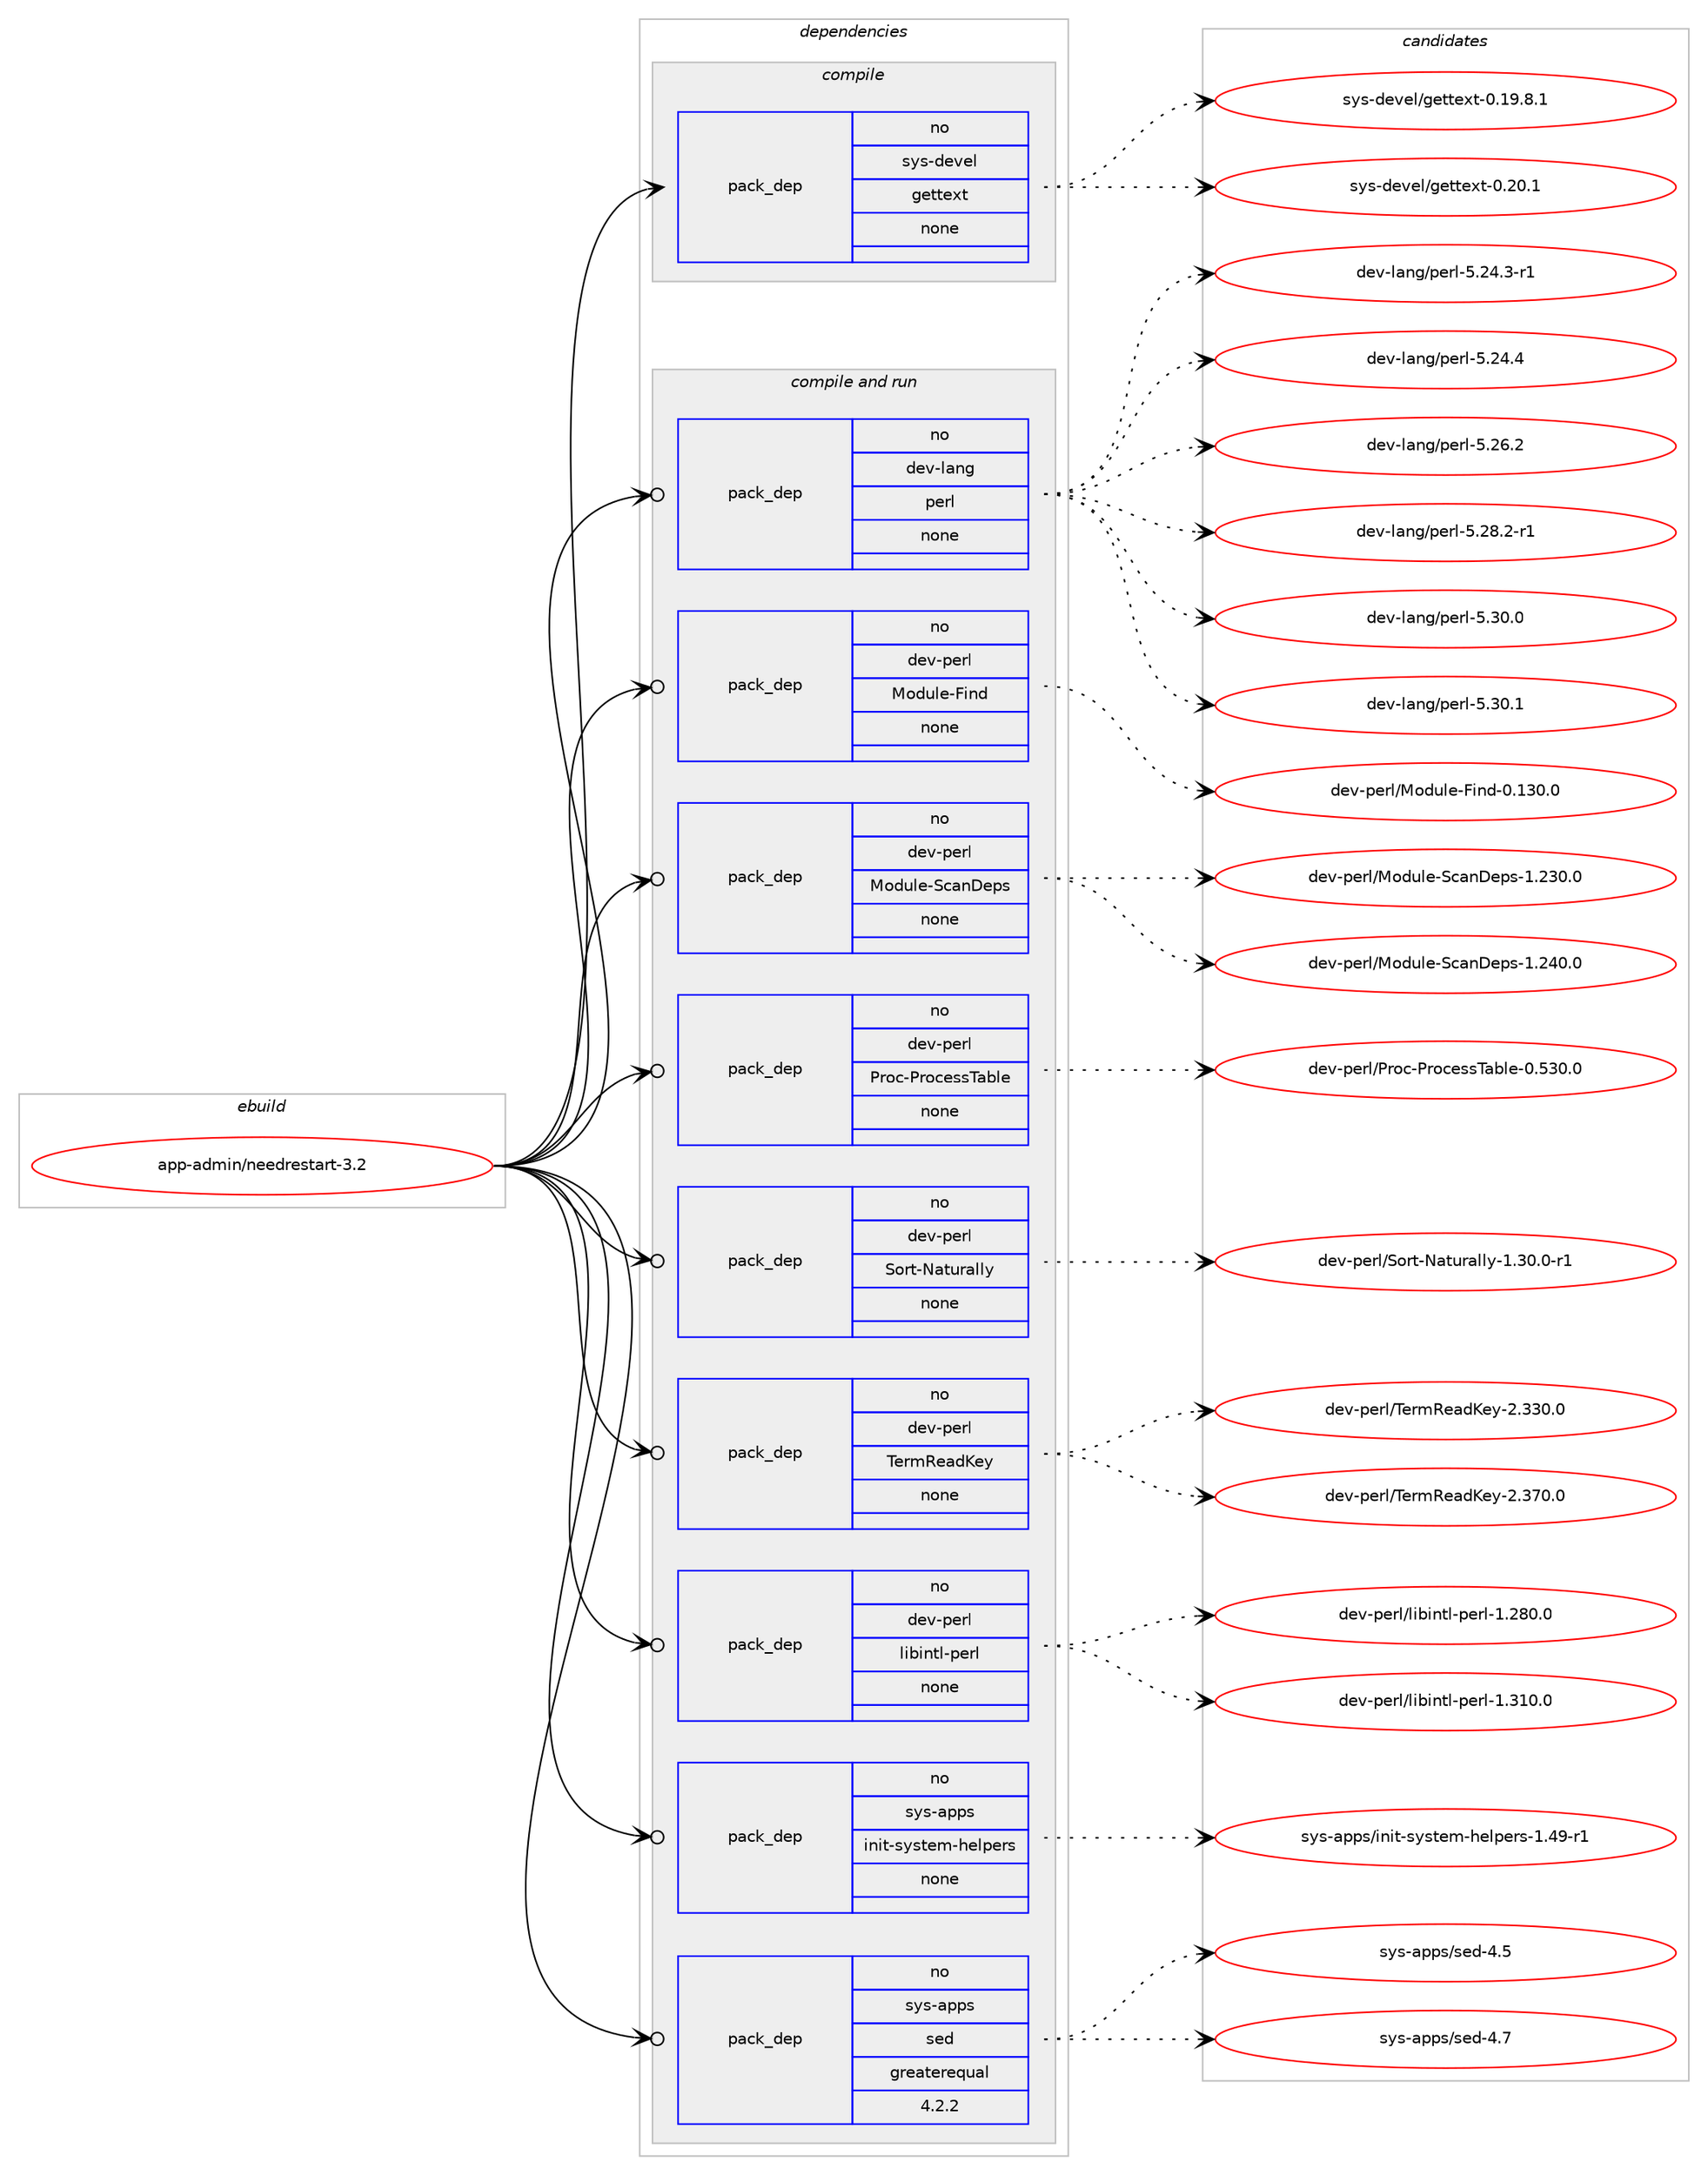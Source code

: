 digraph prolog {

# *************
# Graph options
# *************

newrank=true;
concentrate=true;
compound=true;
graph [rankdir=LR,fontname=Helvetica,fontsize=10,ranksep=1.5];#, ranksep=2.5, nodesep=0.2];
edge  [arrowhead=vee];
node  [fontname=Helvetica,fontsize=10];

# **********
# The ebuild
# **********

subgraph cluster_leftcol {
color=gray;
rank=same;
label=<<i>ebuild</i>>;
id [label="app-admin/needrestart-3.2", color=red, width=4, href="../app-admin/needrestart-3.2.svg"];
}

# ****************
# The dependencies
# ****************

subgraph cluster_midcol {
color=gray;
label=<<i>dependencies</i>>;
subgraph cluster_compile {
fillcolor="#eeeeee";
style=filled;
label=<<i>compile</i>>;
subgraph pack86 {
dependency88 [label=<<TABLE BORDER="0" CELLBORDER="1" CELLSPACING="0" CELLPADDING="4" WIDTH="220"><TR><TD ROWSPAN="6" CELLPADDING="30">pack_dep</TD></TR><TR><TD WIDTH="110">no</TD></TR><TR><TD>sys-devel</TD></TR><TR><TD>gettext</TD></TR><TR><TD>none</TD></TR><TR><TD></TD></TR></TABLE>>, shape=none, color=blue];
}
id:e -> dependency88:w [weight=20,style="solid",arrowhead="vee"];
}
subgraph cluster_compileandrun {
fillcolor="#eeeeee";
style=filled;
label=<<i>compile and run</i>>;
subgraph pack87 {
dependency89 [label=<<TABLE BORDER="0" CELLBORDER="1" CELLSPACING="0" CELLPADDING="4" WIDTH="220"><TR><TD ROWSPAN="6" CELLPADDING="30">pack_dep</TD></TR><TR><TD WIDTH="110">no</TD></TR><TR><TD>dev-lang</TD></TR><TR><TD>perl</TD></TR><TR><TD>none</TD></TR><TR><TD></TD></TR></TABLE>>, shape=none, color=blue];
}
id:e -> dependency89:w [weight=20,style="solid",arrowhead="odotvee"];
subgraph pack88 {
dependency90 [label=<<TABLE BORDER="0" CELLBORDER="1" CELLSPACING="0" CELLPADDING="4" WIDTH="220"><TR><TD ROWSPAN="6" CELLPADDING="30">pack_dep</TD></TR><TR><TD WIDTH="110">no</TD></TR><TR><TD>dev-perl</TD></TR><TR><TD>Module-Find</TD></TR><TR><TD>none</TD></TR><TR><TD></TD></TR></TABLE>>, shape=none, color=blue];
}
id:e -> dependency90:w [weight=20,style="solid",arrowhead="odotvee"];
subgraph pack89 {
dependency91 [label=<<TABLE BORDER="0" CELLBORDER="1" CELLSPACING="0" CELLPADDING="4" WIDTH="220"><TR><TD ROWSPAN="6" CELLPADDING="30">pack_dep</TD></TR><TR><TD WIDTH="110">no</TD></TR><TR><TD>dev-perl</TD></TR><TR><TD>Module-ScanDeps</TD></TR><TR><TD>none</TD></TR><TR><TD></TD></TR></TABLE>>, shape=none, color=blue];
}
id:e -> dependency91:w [weight=20,style="solid",arrowhead="odotvee"];
subgraph pack90 {
dependency92 [label=<<TABLE BORDER="0" CELLBORDER="1" CELLSPACING="0" CELLPADDING="4" WIDTH="220"><TR><TD ROWSPAN="6" CELLPADDING="30">pack_dep</TD></TR><TR><TD WIDTH="110">no</TD></TR><TR><TD>dev-perl</TD></TR><TR><TD>Proc-ProcessTable</TD></TR><TR><TD>none</TD></TR><TR><TD></TD></TR></TABLE>>, shape=none, color=blue];
}
id:e -> dependency92:w [weight=20,style="solid",arrowhead="odotvee"];
subgraph pack91 {
dependency93 [label=<<TABLE BORDER="0" CELLBORDER="1" CELLSPACING="0" CELLPADDING="4" WIDTH="220"><TR><TD ROWSPAN="6" CELLPADDING="30">pack_dep</TD></TR><TR><TD WIDTH="110">no</TD></TR><TR><TD>dev-perl</TD></TR><TR><TD>Sort-Naturally</TD></TR><TR><TD>none</TD></TR><TR><TD></TD></TR></TABLE>>, shape=none, color=blue];
}
id:e -> dependency93:w [weight=20,style="solid",arrowhead="odotvee"];
subgraph pack92 {
dependency94 [label=<<TABLE BORDER="0" CELLBORDER="1" CELLSPACING="0" CELLPADDING="4" WIDTH="220"><TR><TD ROWSPAN="6" CELLPADDING="30">pack_dep</TD></TR><TR><TD WIDTH="110">no</TD></TR><TR><TD>dev-perl</TD></TR><TR><TD>TermReadKey</TD></TR><TR><TD>none</TD></TR><TR><TD></TD></TR></TABLE>>, shape=none, color=blue];
}
id:e -> dependency94:w [weight=20,style="solid",arrowhead="odotvee"];
subgraph pack93 {
dependency95 [label=<<TABLE BORDER="0" CELLBORDER="1" CELLSPACING="0" CELLPADDING="4" WIDTH="220"><TR><TD ROWSPAN="6" CELLPADDING="30">pack_dep</TD></TR><TR><TD WIDTH="110">no</TD></TR><TR><TD>dev-perl</TD></TR><TR><TD>libintl-perl</TD></TR><TR><TD>none</TD></TR><TR><TD></TD></TR></TABLE>>, shape=none, color=blue];
}
id:e -> dependency95:w [weight=20,style="solid",arrowhead="odotvee"];
subgraph pack94 {
dependency96 [label=<<TABLE BORDER="0" CELLBORDER="1" CELLSPACING="0" CELLPADDING="4" WIDTH="220"><TR><TD ROWSPAN="6" CELLPADDING="30">pack_dep</TD></TR><TR><TD WIDTH="110">no</TD></TR><TR><TD>sys-apps</TD></TR><TR><TD>init-system-helpers</TD></TR><TR><TD>none</TD></TR><TR><TD></TD></TR></TABLE>>, shape=none, color=blue];
}
id:e -> dependency96:w [weight=20,style="solid",arrowhead="odotvee"];
subgraph pack95 {
dependency97 [label=<<TABLE BORDER="0" CELLBORDER="1" CELLSPACING="0" CELLPADDING="4" WIDTH="220"><TR><TD ROWSPAN="6" CELLPADDING="30">pack_dep</TD></TR><TR><TD WIDTH="110">no</TD></TR><TR><TD>sys-apps</TD></TR><TR><TD>sed</TD></TR><TR><TD>greaterequal</TD></TR><TR><TD>4.2.2</TD></TR></TABLE>>, shape=none, color=blue];
}
id:e -> dependency97:w [weight=20,style="solid",arrowhead="odotvee"];
}
subgraph cluster_run {
fillcolor="#eeeeee";
style=filled;
label=<<i>run</i>>;
}
}

# **************
# The candidates
# **************

subgraph cluster_choices {
rank=same;
color=gray;
label=<<i>candidates</i>>;

subgraph choice86 {
color=black;
nodesep=1;
choice1151211154510010111810110847103101116116101120116454846495746564649 [label="sys-devel/gettext-0.19.8.1", color=red, width=4,href="../sys-devel/gettext-0.19.8.1.svg"];
choice115121115451001011181011084710310111611610112011645484650484649 [label="sys-devel/gettext-0.20.1", color=red, width=4,href="../sys-devel/gettext-0.20.1.svg"];
dependency88:e -> choice1151211154510010111810110847103101116116101120116454846495746564649:w [style=dotted,weight="100"];
dependency88:e -> choice115121115451001011181011084710310111611610112011645484650484649:w [style=dotted,weight="100"];
}
subgraph choice87 {
color=black;
nodesep=1;
choice100101118451089711010347112101114108455346505246514511449 [label="dev-lang/perl-5.24.3-r1", color=red, width=4,href="../dev-lang/perl-5.24.3-r1.svg"];
choice10010111845108971101034711210111410845534650524652 [label="dev-lang/perl-5.24.4", color=red, width=4,href="../dev-lang/perl-5.24.4.svg"];
choice10010111845108971101034711210111410845534650544650 [label="dev-lang/perl-5.26.2", color=red, width=4,href="../dev-lang/perl-5.26.2.svg"];
choice100101118451089711010347112101114108455346505646504511449 [label="dev-lang/perl-5.28.2-r1", color=red, width=4,href="../dev-lang/perl-5.28.2-r1.svg"];
choice10010111845108971101034711210111410845534651484648 [label="dev-lang/perl-5.30.0", color=red, width=4,href="../dev-lang/perl-5.30.0.svg"];
choice10010111845108971101034711210111410845534651484649 [label="dev-lang/perl-5.30.1", color=red, width=4,href="../dev-lang/perl-5.30.1.svg"];
dependency89:e -> choice100101118451089711010347112101114108455346505246514511449:w [style=dotted,weight="100"];
dependency89:e -> choice10010111845108971101034711210111410845534650524652:w [style=dotted,weight="100"];
dependency89:e -> choice10010111845108971101034711210111410845534650544650:w [style=dotted,weight="100"];
dependency89:e -> choice100101118451089711010347112101114108455346505646504511449:w [style=dotted,weight="100"];
dependency89:e -> choice10010111845108971101034711210111410845534651484648:w [style=dotted,weight="100"];
dependency89:e -> choice10010111845108971101034711210111410845534651484649:w [style=dotted,weight="100"];
}
subgraph choice88 {
color=black;
nodesep=1;
choice10010111845112101114108477711110011710810145701051101004548464951484648 [label="dev-perl/Module-Find-0.130.0", color=red, width=4,href="../dev-perl/Module-Find-0.130.0.svg"];
dependency90:e -> choice10010111845112101114108477711110011710810145701051101004548464951484648:w [style=dotted,weight="100"];
}
subgraph choice89 {
color=black;
nodesep=1;
choice10010111845112101114108477711110011710810145839997110681011121154549465051484648 [label="dev-perl/Module-ScanDeps-1.230.0", color=red, width=4,href="../dev-perl/Module-ScanDeps-1.230.0.svg"];
choice10010111845112101114108477711110011710810145839997110681011121154549465052484648 [label="dev-perl/Module-ScanDeps-1.240.0", color=red, width=4,href="../dev-perl/Module-ScanDeps-1.240.0.svg"];
dependency91:e -> choice10010111845112101114108477711110011710810145839997110681011121154549465051484648:w [style=dotted,weight="100"];
dependency91:e -> choice10010111845112101114108477711110011710810145839997110681011121154549465052484648:w [style=dotted,weight="100"];
}
subgraph choice90 {
color=black;
nodesep=1;
choice100101118451121011141084780114111994580114111991011151158497981081014548465351484648 [label="dev-perl/Proc-ProcessTable-0.530.0", color=red, width=4,href="../dev-perl/Proc-ProcessTable-0.530.0.svg"];
dependency92:e -> choice100101118451121011141084780114111994580114111991011151158497981081014548465351484648:w [style=dotted,weight="100"];
}
subgraph choice91 {
color=black;
nodesep=1;
choice10010111845112101114108478311111411645789711611711497108108121454946514846484511449 [label="dev-perl/Sort-Naturally-1.30.0-r1", color=red, width=4,href="../dev-perl/Sort-Naturally-1.30.0-r1.svg"];
dependency93:e -> choice10010111845112101114108478311111411645789711611711497108108121454946514846484511449:w [style=dotted,weight="100"];
}
subgraph choice92 {
color=black;
nodesep=1;
choice1001011184511210111410847841011141098210197100751011214550465151484648 [label="dev-perl/TermReadKey-2.330.0", color=red, width=4,href="../dev-perl/TermReadKey-2.330.0.svg"];
choice1001011184511210111410847841011141098210197100751011214550465155484648 [label="dev-perl/TermReadKey-2.370.0", color=red, width=4,href="../dev-perl/TermReadKey-2.370.0.svg"];
dependency94:e -> choice1001011184511210111410847841011141098210197100751011214550465151484648:w [style=dotted,weight="100"];
dependency94:e -> choice1001011184511210111410847841011141098210197100751011214550465155484648:w [style=dotted,weight="100"];
}
subgraph choice93 {
color=black;
nodesep=1;
choice100101118451121011141084710810598105110116108451121011141084549465056484648 [label="dev-perl/libintl-perl-1.280.0", color=red, width=4,href="../dev-perl/libintl-perl-1.280.0.svg"];
choice100101118451121011141084710810598105110116108451121011141084549465149484648 [label="dev-perl/libintl-perl-1.310.0", color=red, width=4,href="../dev-perl/libintl-perl-1.310.0.svg"];
dependency95:e -> choice100101118451121011141084710810598105110116108451121011141084549465056484648:w [style=dotted,weight="100"];
dependency95:e -> choice100101118451121011141084710810598105110116108451121011141084549465149484648:w [style=dotted,weight="100"];
}
subgraph choice94 {
color=black;
nodesep=1;
choice115121115459711211211547105110105116451151211151161011094510410110811210111411545494652574511449 [label="sys-apps/init-system-helpers-1.49-r1", color=red, width=4,href="../sys-apps/init-system-helpers-1.49-r1.svg"];
dependency96:e -> choice115121115459711211211547105110105116451151211151161011094510410110811210111411545494652574511449:w [style=dotted,weight="100"];
}
subgraph choice95 {
color=black;
nodesep=1;
choice11512111545971121121154711510110045524653 [label="sys-apps/sed-4.5", color=red, width=4,href="../sys-apps/sed-4.5.svg"];
choice11512111545971121121154711510110045524655 [label="sys-apps/sed-4.7", color=red, width=4,href="../sys-apps/sed-4.7.svg"];
dependency97:e -> choice11512111545971121121154711510110045524653:w [style=dotted,weight="100"];
dependency97:e -> choice11512111545971121121154711510110045524655:w [style=dotted,weight="100"];
}
}

}
